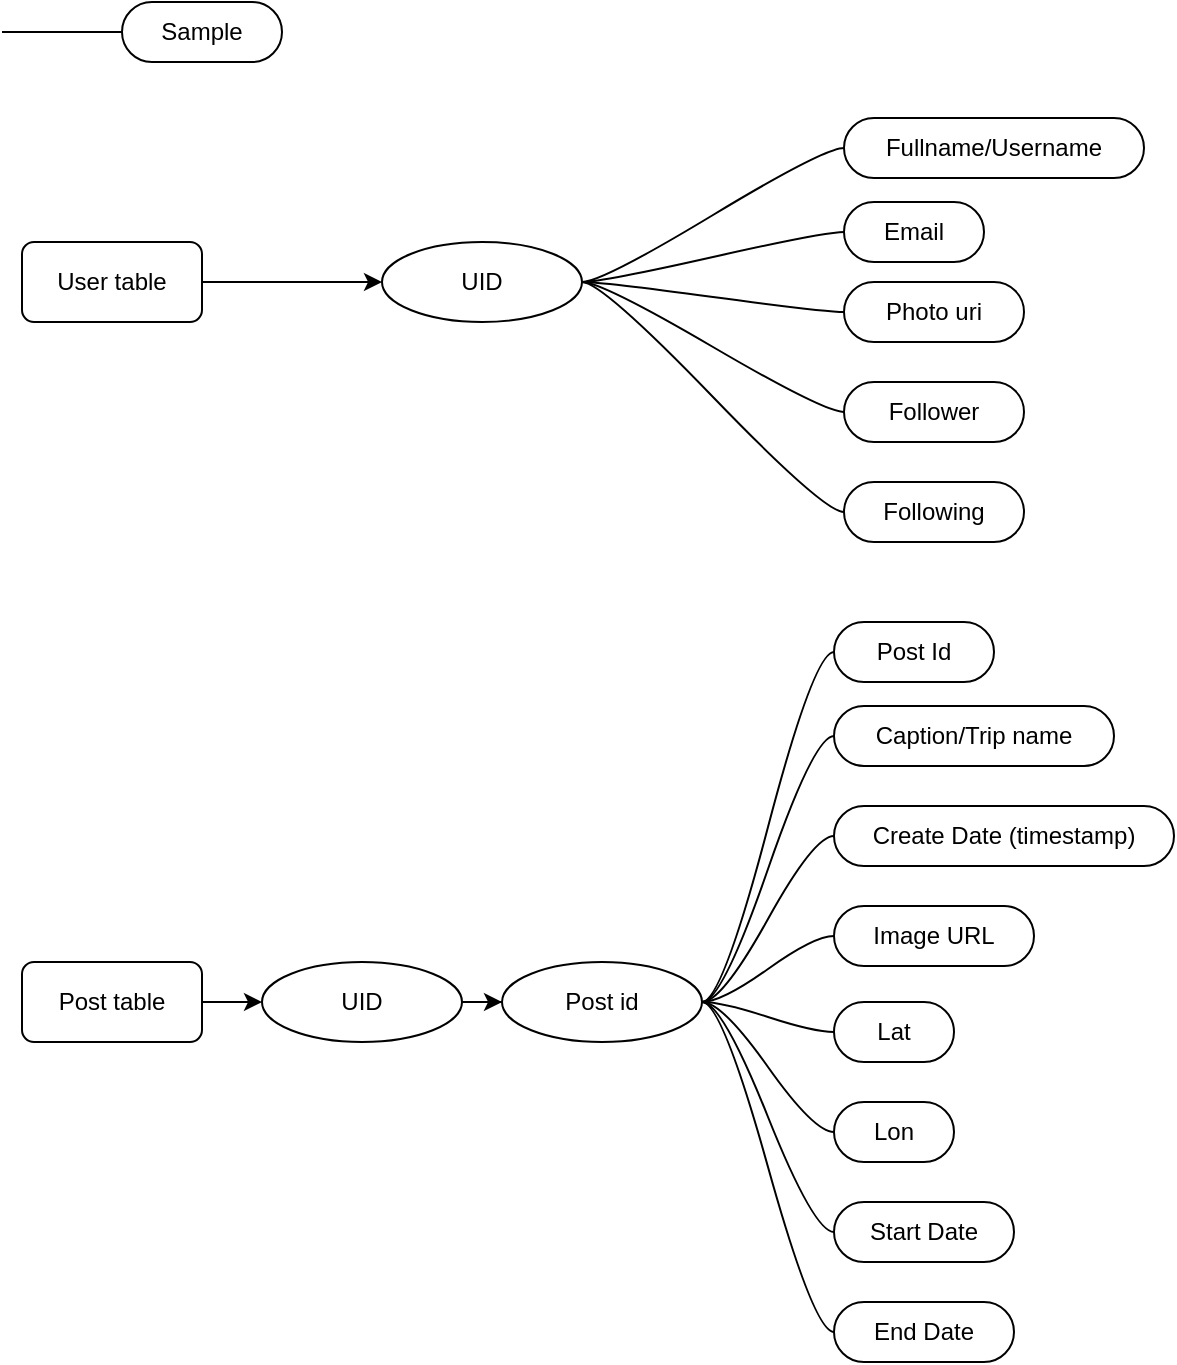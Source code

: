 <mxfile version="14.2.7" type="device"><diagram id="R2lEEEUBdFMjLlhIrx00" name="Page-1"><mxGraphModel dx="5604" dy="3108" grid="1" gridSize="10" guides="1" tooltips="1" connect="1" arrows="1" fold="1" page="1" pageScale="1" pageWidth="850" pageHeight="1100" math="0" shadow="0" extFonts="Permanent Marker^https://fonts.googleapis.com/css?family=Permanent+Marker"><root><mxCell id="0"/><mxCell id="1" parent="0"/><mxCell id="3U6c35j0lOQ12YcWZNfA-1" value="Fullname/Username" style="whiteSpace=wrap;html=1;rounded=1;arcSize=50;align=center;verticalAlign=middle;strokeWidth=1;autosize=1;spacing=4;treeFolding=1;treeMoving=1;newEdgeStyle={&quot;edgeStyle&quot;:&quot;entityRelationEdgeStyle&quot;,&quot;startArrow&quot;:&quot;none&quot;,&quot;endArrow&quot;:&quot;none&quot;,&quot;segment&quot;:10,&quot;curved&quot;:1};" vertex="1" collapsed="1" parent="1"><mxGeometry x="441" y="88" width="150" height="30" as="geometry"/></mxCell><mxCell id="3U6c35j0lOQ12YcWZNfA-2" value="" style="edgeStyle=entityRelationEdgeStyle;startArrow=none;endArrow=none;segment=10;curved=1;exitX=1;exitY=0.5;exitDx=0;exitDy=0;" edge="1" target="3U6c35j0lOQ12YcWZNfA-1" parent="1" source="3U6c35j0lOQ12YcWZNfA-3"><mxGeometry relative="1" as="geometry"><mxPoint x="380" y="100" as="sourcePoint"/></mxGeometry></mxCell><mxCell id="3U6c35j0lOQ12YcWZNfA-3" value="UID" style="ellipse;whiteSpace=wrap;html=1;align=center;newEdgeStyle={&quot;edgeStyle&quot;:&quot;entityRelationEdgeStyle&quot;,&quot;startArrow&quot;:&quot;none&quot;,&quot;endArrow&quot;:&quot;none&quot;,&quot;segment&quot;:10,&quot;curved&quot;:1};treeFolding=1;treeMoving=1;" vertex="1" parent="1"><mxGeometry x="210" y="150" width="100" height="40" as="geometry"/></mxCell><mxCell id="3U6c35j0lOQ12YcWZNfA-9" value="Email" style="whiteSpace=wrap;html=1;rounded=1;arcSize=50;align=center;verticalAlign=middle;strokeWidth=1;autosize=1;spacing=4;treeFolding=1;treeMoving=1;newEdgeStyle={&quot;edgeStyle&quot;:&quot;entityRelationEdgeStyle&quot;,&quot;startArrow&quot;:&quot;none&quot;,&quot;endArrow&quot;:&quot;none&quot;,&quot;segment&quot;:10,&quot;curved&quot;:1};" vertex="1" collapsed="1" parent="1"><mxGeometry x="441" y="130" width="70" height="30" as="geometry"/></mxCell><mxCell id="3U6c35j0lOQ12YcWZNfA-10" value="" style="edgeStyle=entityRelationEdgeStyle;startArrow=none;endArrow=none;segment=10;curved=1;exitX=1;exitY=0.5;exitDx=0;exitDy=0;" edge="1" target="3U6c35j0lOQ12YcWZNfA-9" parent="1" source="3U6c35j0lOQ12YcWZNfA-3"><mxGeometry relative="1" as="geometry"><mxPoint x="360" y="210" as="sourcePoint"/></mxGeometry></mxCell><mxCell id="3U6c35j0lOQ12YcWZNfA-11" value="Photo uri" style="whiteSpace=wrap;html=1;rounded=1;arcSize=50;align=center;verticalAlign=middle;strokeWidth=1;autosize=1;spacing=4;treeFolding=1;treeMoving=1;newEdgeStyle={&quot;edgeStyle&quot;:&quot;entityRelationEdgeStyle&quot;,&quot;startArrow&quot;:&quot;none&quot;,&quot;endArrow&quot;:&quot;none&quot;,&quot;segment&quot;:10,&quot;curved&quot;:1};" vertex="1" collapsed="1" parent="1"><mxGeometry x="441" y="170" width="90" height="30" as="geometry"/></mxCell><mxCell id="3U6c35j0lOQ12YcWZNfA-12" value="" style="edgeStyle=entityRelationEdgeStyle;startArrow=none;endArrow=none;segment=10;curved=1;exitX=1;exitY=0.5;exitDx=0;exitDy=0;" edge="1" target="3U6c35j0lOQ12YcWZNfA-11" parent="1" source="3U6c35j0lOQ12YcWZNfA-3"><mxGeometry relative="1" as="geometry"><mxPoint x="420" y="242" as="sourcePoint"/></mxGeometry></mxCell><mxCell id="3U6c35j0lOQ12YcWZNfA-13" value="Follower" style="whiteSpace=wrap;html=1;rounded=1;arcSize=50;align=center;verticalAlign=middle;strokeWidth=1;autosize=1;spacing=4;treeFolding=1;treeMoving=1;newEdgeStyle={&quot;edgeStyle&quot;:&quot;entityRelationEdgeStyle&quot;,&quot;startArrow&quot;:&quot;none&quot;,&quot;endArrow&quot;:&quot;none&quot;,&quot;segment&quot;:10,&quot;curved&quot;:1};" vertex="1" collapsed="1" parent="1"><mxGeometry x="441" y="220" width="90" height="30" as="geometry"/></mxCell><mxCell id="3U6c35j0lOQ12YcWZNfA-14" value="" style="edgeStyle=entityRelationEdgeStyle;startArrow=none;endArrow=none;segment=10;curved=1;exitX=1;exitY=0.5;exitDx=0;exitDy=0;" edge="1" target="3U6c35j0lOQ12YcWZNfA-13" parent="1" source="3U6c35j0lOQ12YcWZNfA-3"><mxGeometry relative="1" as="geometry"><mxPoint x="420" y="242" as="sourcePoint"/></mxGeometry></mxCell><mxCell id="3U6c35j0lOQ12YcWZNfA-16" value="Lon" style="whiteSpace=wrap;html=1;rounded=1;arcSize=50;align=center;verticalAlign=middle;strokeWidth=1;autosize=1;spacing=4;treeFolding=1;treeMoving=1;newEdgeStyle={&quot;edgeStyle&quot;:&quot;entityRelationEdgeStyle&quot;,&quot;startArrow&quot;:&quot;none&quot;,&quot;endArrow&quot;:&quot;none&quot;,&quot;segment&quot;:10,&quot;curved&quot;:1};" vertex="1" collapsed="1" parent="1"><mxGeometry x="436" y="580" width="60" height="30" as="geometry"/></mxCell><mxCell id="3U6c35j0lOQ12YcWZNfA-17" value="" style="edgeStyle=entityRelationEdgeStyle;startArrow=none;endArrow=none;segment=10;curved=1;exitX=1;exitY=0.5;exitDx=0;exitDy=0;" edge="1" target="3U6c35j0lOQ12YcWZNfA-16" parent="1" source="3U6c35j0lOQ12YcWZNfA-24"><mxGeometry relative="1" as="geometry"><mxPoint x="396" y="607" as="sourcePoint"/></mxGeometry></mxCell><mxCell id="3U6c35j0lOQ12YcWZNfA-18" value="Following" style="whiteSpace=wrap;html=1;rounded=1;arcSize=50;align=center;verticalAlign=middle;strokeWidth=1;autosize=1;spacing=4;treeFolding=1;treeMoving=1;newEdgeStyle={&quot;edgeStyle&quot;:&quot;entityRelationEdgeStyle&quot;,&quot;startArrow&quot;:&quot;none&quot;,&quot;endArrow&quot;:&quot;none&quot;,&quot;segment&quot;:10,&quot;curved&quot;:1};" vertex="1" collapsed="1" parent="1"><mxGeometry x="441" y="270" width="90" height="30" as="geometry"/></mxCell><mxCell id="3U6c35j0lOQ12YcWZNfA-19" value="" style="edgeStyle=entityRelationEdgeStyle;startArrow=none;endArrow=none;segment=10;curved=1;exitX=1;exitY=0.5;exitDx=0;exitDy=0;" edge="1" parent="1" target="3U6c35j0lOQ12YcWZNfA-18" source="3U6c35j0lOQ12YcWZNfA-3"><mxGeometry relative="1" as="geometry"><mxPoint x="391" y="285" as="sourcePoint"/></mxGeometry></mxCell><mxCell id="3U6c35j0lOQ12YcWZNfA-21" style="edgeStyle=orthogonalEdgeStyle;rounded=0;orthogonalLoop=1;jettySize=auto;html=1;" edge="1" parent="1" source="3U6c35j0lOQ12YcWZNfA-20" target="3U6c35j0lOQ12YcWZNfA-3"><mxGeometry relative="1" as="geometry"/></mxCell><mxCell id="3U6c35j0lOQ12YcWZNfA-20" value="User table" style="rounded=1;whiteSpace=wrap;html=1;" vertex="1" parent="1"><mxGeometry x="30" y="150" width="90" height="40" as="geometry"/></mxCell><mxCell id="3U6c35j0lOQ12YcWZNfA-22" value="Caption/Trip name" style="whiteSpace=wrap;html=1;rounded=1;arcSize=50;align=center;verticalAlign=middle;strokeWidth=1;autosize=1;spacing=4;treeFolding=1;treeMoving=1;newEdgeStyle={&quot;edgeStyle&quot;:&quot;entityRelationEdgeStyle&quot;,&quot;startArrow&quot;:&quot;none&quot;,&quot;endArrow&quot;:&quot;none&quot;,&quot;segment&quot;:10,&quot;curved&quot;:1};" vertex="1" collapsed="1" parent="1"><mxGeometry x="436" y="382" width="140" height="30" as="geometry"/></mxCell><mxCell id="3U6c35j0lOQ12YcWZNfA-23" value="" style="edgeStyle=entityRelationEdgeStyle;startArrow=none;endArrow=none;segment=10;curved=1;exitX=1;exitY=0.5;exitDx=0;exitDy=0;" edge="1" source="3U6c35j0lOQ12YcWZNfA-24" target="3U6c35j0lOQ12YcWZNfA-22" parent="1"><mxGeometry relative="1" as="geometry"><mxPoint x="390" y="382" as="sourcePoint"/></mxGeometry></mxCell><mxCell id="3U6c35j0lOQ12YcWZNfA-24" value="Post id" style="ellipse;whiteSpace=wrap;html=1;align=center;newEdgeStyle={&quot;edgeStyle&quot;:&quot;entityRelationEdgeStyle&quot;,&quot;startArrow&quot;:&quot;none&quot;,&quot;endArrow&quot;:&quot;none&quot;,&quot;segment&quot;:10,&quot;curved&quot;:1};treeFolding=1;treeMoving=1;" vertex="1" parent="1"><mxGeometry x="270" y="510" width="100" height="40" as="geometry"/></mxCell><mxCell id="3U6c35j0lOQ12YcWZNfA-25" value="Create Date (timestamp)" style="whiteSpace=wrap;html=1;rounded=1;arcSize=50;align=center;verticalAlign=middle;strokeWidth=1;autosize=1;spacing=4;treeFolding=1;treeMoving=1;newEdgeStyle={&quot;edgeStyle&quot;:&quot;entityRelationEdgeStyle&quot;,&quot;startArrow&quot;:&quot;none&quot;,&quot;endArrow&quot;:&quot;none&quot;,&quot;segment&quot;:10,&quot;curved&quot;:1};" vertex="1" collapsed="1" parent="1"><mxGeometry x="436" y="432" width="170" height="30" as="geometry"/></mxCell><mxCell id="3U6c35j0lOQ12YcWZNfA-26" value="" style="edgeStyle=entityRelationEdgeStyle;startArrow=none;endArrow=none;segment=10;curved=1;exitX=1;exitY=0.5;exitDx=0;exitDy=0;" edge="1" source="3U6c35j0lOQ12YcWZNfA-24" target="3U6c35j0lOQ12YcWZNfA-25" parent="1"><mxGeometry relative="1" as="geometry"><mxPoint x="370" y="492" as="sourcePoint"/></mxGeometry></mxCell><mxCell id="3U6c35j0lOQ12YcWZNfA-27" value="Image URL" style="whiteSpace=wrap;html=1;rounded=1;arcSize=50;align=center;verticalAlign=middle;strokeWidth=1;autosize=1;spacing=4;treeFolding=1;treeMoving=1;newEdgeStyle={&quot;edgeStyle&quot;:&quot;entityRelationEdgeStyle&quot;,&quot;startArrow&quot;:&quot;none&quot;,&quot;endArrow&quot;:&quot;none&quot;,&quot;segment&quot;:10,&quot;curved&quot;:1};" vertex="1" collapsed="1" parent="1"><mxGeometry x="436" y="482" width="100" height="30" as="geometry"/></mxCell><mxCell id="3U6c35j0lOQ12YcWZNfA-28" value="" style="edgeStyle=entityRelationEdgeStyle;startArrow=none;endArrow=none;segment=10;curved=1;exitX=1;exitY=0.5;exitDx=0;exitDy=0;" edge="1" source="3U6c35j0lOQ12YcWZNfA-24" target="3U6c35j0lOQ12YcWZNfA-27" parent="1"><mxGeometry relative="1" as="geometry"><mxPoint x="430" y="524" as="sourcePoint"/></mxGeometry></mxCell><mxCell id="3U6c35j0lOQ12YcWZNfA-29" value="Post Id" style="whiteSpace=wrap;html=1;rounded=1;arcSize=50;align=center;verticalAlign=middle;strokeWidth=1;autosize=1;spacing=4;treeFolding=1;treeMoving=1;newEdgeStyle={&quot;edgeStyle&quot;:&quot;entityRelationEdgeStyle&quot;,&quot;startArrow&quot;:&quot;none&quot;,&quot;endArrow&quot;:&quot;none&quot;,&quot;segment&quot;:10,&quot;curved&quot;:1};" vertex="1" collapsed="1" parent="1"><mxGeometry x="436" y="340" width="80" height="30" as="geometry"/></mxCell><mxCell id="3U6c35j0lOQ12YcWZNfA-30" value="" style="edgeStyle=entityRelationEdgeStyle;startArrow=none;endArrow=none;segment=10;curved=1;exitX=1;exitY=0.5;exitDx=0;exitDy=0;" edge="1" source="3U6c35j0lOQ12YcWZNfA-24" target="3U6c35j0lOQ12YcWZNfA-29" parent="1"><mxGeometry relative="1" as="geometry"><mxPoint x="430" y="524" as="sourcePoint"/></mxGeometry></mxCell><mxCell id="3U6c35j0lOQ12YcWZNfA-31" value="Lat" style="whiteSpace=wrap;html=1;rounded=1;arcSize=50;align=center;verticalAlign=middle;strokeWidth=1;autosize=1;spacing=4;treeFolding=1;treeMoving=1;newEdgeStyle={&quot;edgeStyle&quot;:&quot;entityRelationEdgeStyle&quot;,&quot;startArrow&quot;:&quot;none&quot;,&quot;endArrow&quot;:&quot;none&quot;,&quot;segment&quot;:10,&quot;curved&quot;:1};" vertex="1" collapsed="1" parent="1"><mxGeometry x="436" y="530" width="60" height="30" as="geometry"/></mxCell><mxCell id="3U6c35j0lOQ12YcWZNfA-32" value="" style="edgeStyle=entityRelationEdgeStyle;startArrow=none;endArrow=none;segment=10;curved=1;exitX=1;exitY=0.5;exitDx=0;exitDy=0;" edge="1" source="3U6c35j0lOQ12YcWZNfA-24" target="3U6c35j0lOQ12YcWZNfA-31" parent="1"><mxGeometry relative="1" as="geometry"><mxPoint x="401" y="567" as="sourcePoint"/></mxGeometry></mxCell><mxCell id="3U6c35j0lOQ12YcWZNfA-36" value="" style="edgeStyle=orthogonalEdgeStyle;rounded=0;orthogonalLoop=1;jettySize=auto;html=1;" edge="1" parent="1" source="3U6c35j0lOQ12YcWZNfA-35" target="3U6c35j0lOQ12YcWZNfA-24"><mxGeometry relative="1" as="geometry"/></mxCell><mxCell id="3U6c35j0lOQ12YcWZNfA-35" value="UID" style="ellipse;whiteSpace=wrap;html=1;align=center;newEdgeStyle={&quot;edgeStyle&quot;:&quot;entityRelationEdgeStyle&quot;,&quot;startArrow&quot;:&quot;none&quot;,&quot;endArrow&quot;:&quot;none&quot;,&quot;segment&quot;:10,&quot;curved&quot;:1};treeFolding=1;treeMoving=1;" vertex="1" parent="1"><mxGeometry x="150" y="510" width="100" height="40" as="geometry"/></mxCell><mxCell id="3U6c35j0lOQ12YcWZNfA-38" value="" style="edgeStyle=orthogonalEdgeStyle;rounded=0;orthogonalLoop=1;jettySize=auto;html=1;" edge="1" parent="1" source="3U6c35j0lOQ12YcWZNfA-37" target="3U6c35j0lOQ12YcWZNfA-35"><mxGeometry relative="1" as="geometry"/></mxCell><mxCell id="3U6c35j0lOQ12YcWZNfA-37" value="Post table" style="rounded=1;whiteSpace=wrap;html=1;" vertex="1" parent="1"><mxGeometry x="30" y="510" width="90" height="40" as="geometry"/></mxCell><mxCell id="3U6c35j0lOQ12YcWZNfA-41" value="Sample" style="whiteSpace=wrap;html=1;rounded=1;arcSize=50;align=center;verticalAlign=middle;strokeWidth=1;autosize=1;spacing=4;treeFolding=1;treeMoving=1;newEdgeStyle={&quot;edgeStyle&quot;:&quot;entityRelationEdgeStyle&quot;,&quot;startArrow&quot;:&quot;none&quot;,&quot;endArrow&quot;:&quot;none&quot;,&quot;segment&quot;:10,&quot;curved&quot;:1};" vertex="1" collapsed="1" parent="1"><mxGeometry x="80" y="30" width="80" height="30" as="geometry"/></mxCell><mxCell id="3U6c35j0lOQ12YcWZNfA-42" value="" style="edgeStyle=entityRelationEdgeStyle;startArrow=none;endArrow=none;segment=10;curved=1;" edge="1" target="3U6c35j0lOQ12YcWZNfA-41" parent="1"><mxGeometry relative="1" as="geometry"><mxPoint x="20" y="45" as="sourcePoint"/></mxGeometry></mxCell><mxCell id="3U6c35j0lOQ12YcWZNfA-43" value="End Date" style="whiteSpace=wrap;html=1;rounded=1;arcSize=50;align=center;verticalAlign=middle;strokeWidth=1;autosize=1;spacing=4;treeFolding=1;treeMoving=1;newEdgeStyle={&quot;edgeStyle&quot;:&quot;entityRelationEdgeStyle&quot;,&quot;startArrow&quot;:&quot;none&quot;,&quot;endArrow&quot;:&quot;none&quot;,&quot;segment&quot;:10,&quot;curved&quot;:1};" vertex="1" collapsed="1" parent="1"><mxGeometry x="436" y="680" width="90" height="30" as="geometry"/></mxCell><mxCell id="3U6c35j0lOQ12YcWZNfA-44" value="" style="edgeStyle=entityRelationEdgeStyle;startArrow=none;endArrow=none;segment=10;curved=1;exitX=1;exitY=0.5;exitDx=0;exitDy=0;" edge="1" target="3U6c35j0lOQ12YcWZNfA-43" parent="1" source="3U6c35j0lOQ12YcWZNfA-24"><mxGeometry relative="1" as="geometry"><mxPoint x="416" y="725" as="sourcePoint"/></mxGeometry></mxCell><mxCell id="3U6c35j0lOQ12YcWZNfA-46" value="Start Date" style="whiteSpace=wrap;html=1;rounded=1;arcSize=50;align=center;verticalAlign=middle;strokeWidth=1;autosize=1;spacing=4;treeFolding=1;treeMoving=1;newEdgeStyle={&quot;edgeStyle&quot;:&quot;entityRelationEdgeStyle&quot;,&quot;startArrow&quot;:&quot;none&quot;,&quot;endArrow&quot;:&quot;none&quot;,&quot;segment&quot;:10,&quot;curved&quot;:1};" vertex="1" collapsed="1" parent="1"><mxGeometry x="436" y="630" width="90" height="30" as="geometry"/></mxCell><mxCell id="3U6c35j0lOQ12YcWZNfA-47" value="" style="edgeStyle=entityRelationEdgeStyle;startArrow=none;endArrow=none;segment=10;curved=1;exitX=1;exitY=0.5;exitDx=0;exitDy=0;" edge="1" target="3U6c35j0lOQ12YcWZNfA-46" parent="1" source="3U6c35j0lOQ12YcWZNfA-24"><mxGeometry relative="1" as="geometry"><mxPoint x="411" y="675" as="sourcePoint"/></mxGeometry></mxCell></root></mxGraphModel></diagram></mxfile>